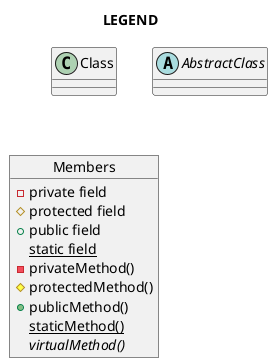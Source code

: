 @startuml
title LEGEND

class Class

abstract class AbstractClass

object Members {
    -private field
    #protected field
    +public field
    {static} static field

    -privateMethod()
    #protectedMethod()
    +publicMethod()
    {static} staticMethod()
    {abstract} virtualMethod()
}
@endluml
